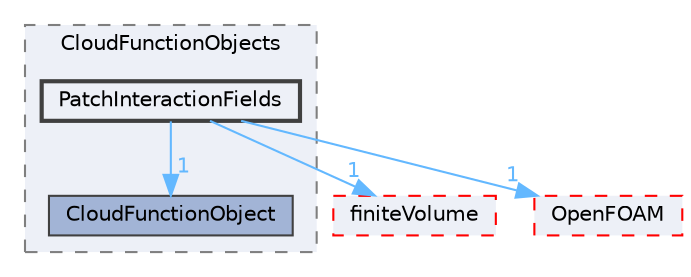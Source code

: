 digraph "src/lagrangian/intermediate/submodels/CloudFunctionObjects/PatchInteractionFields"
{
 // LATEX_PDF_SIZE
  bgcolor="transparent";
  edge [fontname=Helvetica,fontsize=10,labelfontname=Helvetica,labelfontsize=10];
  node [fontname=Helvetica,fontsize=10,shape=box,height=0.2,width=0.4];
  compound=true
  subgraph clusterdir_b990bfea59f6b4138198115565512a85 {
    graph [ bgcolor="#edf0f7", pencolor="grey50", label="CloudFunctionObjects", fontname=Helvetica,fontsize=10 style="filled,dashed", URL="dir_b990bfea59f6b4138198115565512a85.html",tooltip=""]
  dir_f8a4f73d20ac121aed2c762b2d032d93 [label="CloudFunctionObject", fillcolor="#a2b4d6", color="grey25", style="filled", URL="dir_f8a4f73d20ac121aed2c762b2d032d93.html",tooltip=""];
  dir_7e234f79c88db957713458bd41db1b16 [label="PatchInteractionFields", fillcolor="#edf0f7", color="grey25", style="filled,bold", URL="dir_7e234f79c88db957713458bd41db1b16.html",tooltip=""];
  }
  dir_9bd15774b555cf7259a6fa18f99fe99b [label="finiteVolume", fillcolor="#edf0f7", color="red", style="filled,dashed", URL="dir_9bd15774b555cf7259a6fa18f99fe99b.html",tooltip=""];
  dir_c5473ff19b20e6ec4dfe5c310b3778a8 [label="OpenFOAM", fillcolor="#edf0f7", color="red", style="filled,dashed", URL="dir_c5473ff19b20e6ec4dfe5c310b3778a8.html",tooltip=""];
  dir_7e234f79c88db957713458bd41db1b16->dir_9bd15774b555cf7259a6fa18f99fe99b [headlabel="1", labeldistance=1.5 headhref="dir_002835_001387.html" href="dir_002835_001387.html" color="steelblue1" fontcolor="steelblue1"];
  dir_7e234f79c88db957713458bd41db1b16->dir_c5473ff19b20e6ec4dfe5c310b3778a8 [headlabel="1", labeldistance=1.5 headhref="dir_002835_002695.html" href="dir_002835_002695.html" color="steelblue1" fontcolor="steelblue1"];
  dir_7e234f79c88db957713458bd41db1b16->dir_f8a4f73d20ac121aed2c762b2d032d93 [headlabel="1", labeldistance=1.5 headhref="dir_002835_000503.html" href="dir_002835_000503.html" color="steelblue1" fontcolor="steelblue1"];
}

